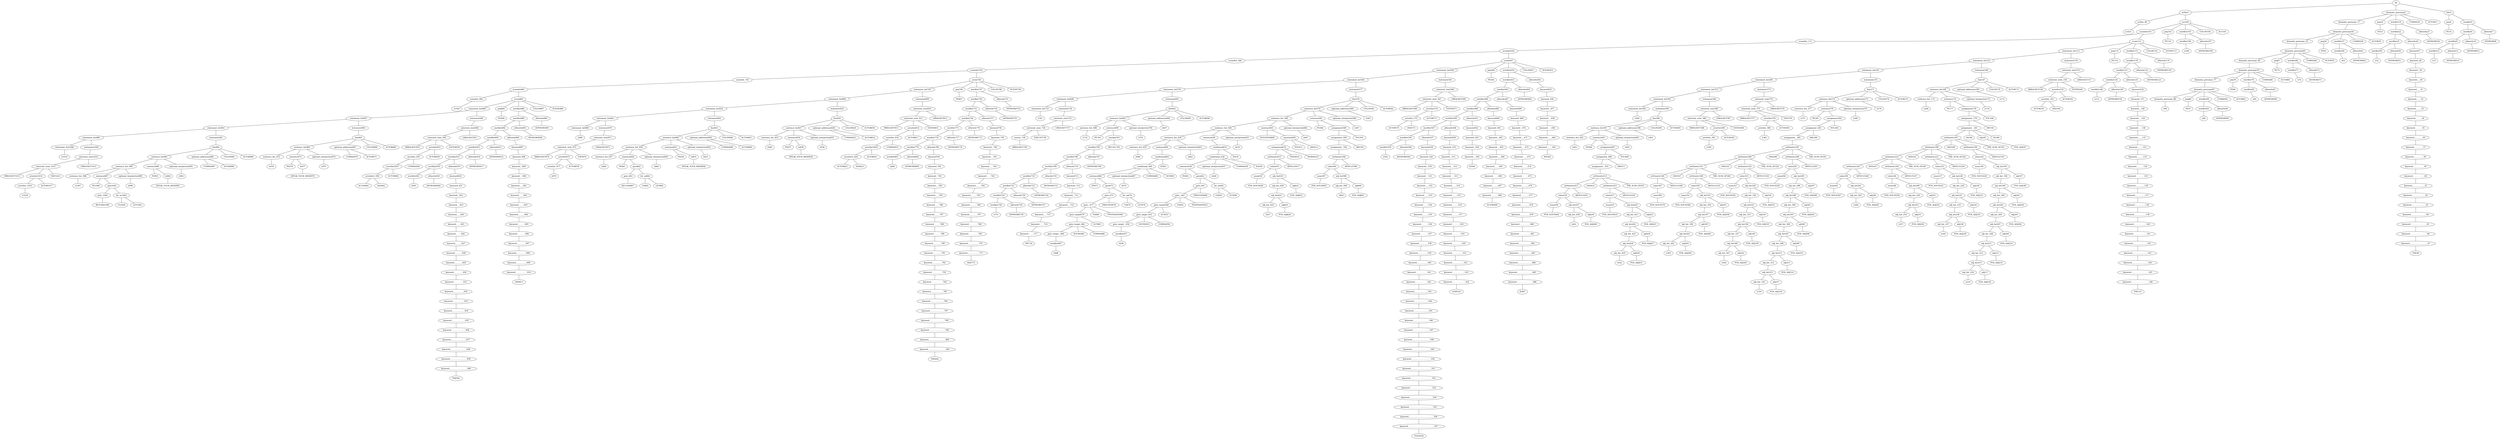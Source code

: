 strict graph {
	S0 -- actlist1
	S0 -- dramatis_personae2
	S0 -- title3

	title3 -- peq4
	title3 -- wordlist5

	wordlist5 -- wordlist6
	wordlist5 -- allwords7

	allwords7 -- ANYWORD8


	wordlist6 -- wordlist9
	wordlist6 -- allwords10

	allwords10 -- ANYWORD11


	wordlist9 -- wordlist12
	wordlist9 -- allwords13

	allwords13 -- ANYWORD14


	wordlist12 -- λ15

	peq4 -- PE16


	dramatis_personae2 -- dramatis_personae_17
	dramatis_personae2 -- peq18
	dramatis_personae2 -- wordlist19
	dramatis_personae2 -- COMMA20
	dramatis_personae2 -- ACTOR21



	wordlist19 -- wordlist22
	wordlist19 -- allwords23

	allwords23 -- ANYWORD24


	wordlist22 -- wordlist25
	wordlist22 -- allwords26

	allwords26 -- keyword27

	keyword27 -- keyword_28

	keyword_28 -- keyword__29

	keyword__29 -- keyword___30

	keyword___30 -- keyword____31

	keyword____31 -- keyword_____32

	keyword_____32 -- keyword______33

	keyword______33 -- keyword_______34

	keyword_______34 -- keyword________35

	keyword________35 -- keyword_________36

	keyword_________36 -- keyword__________37

	keyword__________37 -- keyword___________38

	keyword___________38 -- keyword____________39

	keyword____________39 -- keyword_____________40

	keyword_____________40 -- keyword______________41

	keyword______________41 -- keyword_______________42

	keyword_______________42 -- keyword________________43

	keyword________________43 -- keyword_________________44

	keyword_________________44 -- keyword__________________45

	keyword__________________45 -- keyword___________________46

	keyword___________________46 -- keyword____________________47

	keyword____________________47 -- THE48


	wordlist25 -- wordlist49
	wordlist25 -- allwords50

	allwords50 -- ANYWORD51


	wordlist49 -- λ52

	peq18 -- PE53


	dramatis_personae_17 -- dramatis_personae54

	dramatis_personae54 -- dramatis_personae_55
	dramatis_personae54 -- peq56
	dramatis_personae54 -- wordlist57
	dramatis_personae54 -- COMMA58
	dramatis_personae54 -- ACTOR59



	wordlist57 -- wordlist60
	wordlist57 -- allwords61

	allwords61 -- ANYWORD62


	wordlist60 -- λ63

	peq56 -- PE64


	dramatis_personae_55 -- dramatis_personae65

	dramatis_personae65 -- dramatis_personae_66
	dramatis_personae65 -- peq67
	dramatis_personae65 -- wordlist68
	dramatis_personae65 -- COMMA69
	dramatis_personae65 -- ACTOR70



	wordlist68 -- wordlist71
	wordlist68 -- allwords72

	allwords72 -- ANYWORD73


	wordlist71 -- λ74

	peq67 -- PE75


	dramatis_personae_66 -- dramatis_personae76

	dramatis_personae76 -- dramatis_personae_77
	dramatis_personae76 -- peq78
	dramatis_personae76 -- wordlist79
	dramatis_personae76 -- COMMA80
	dramatis_personae76 -- ACTOR81



	wordlist79 -- wordlist82
	wordlist79 -- allwords83

	allwords83 -- ANYWORD84


	wordlist82 -- λ85

	peq78 -- PE86


	dramatis_personae_77 -- dramatis_personae87

	dramatis_personae87 -- dramatis_personae_88
	dramatis_personae87 -- peq89
	dramatis_personae87 -- wordlist90
	dramatis_personae87 -- COMMA91
	dramatis_personae87 -- ACTOR92



	wordlist90 -- wordlist93
	wordlist90 -- allwords94

	allwords94 -- ANYWORD95


	wordlist93 -- λ96

	peq89 -- PE97


	dramatis_personae_88 -- λ98

	actlist1 -- actlist_99
	actlist1 -- act100

	act100 -- scenelist101
	act100 -- peq102
	act100 -- wordlist103
	act100 -- COLON104
	act100 -- ACT105



	wordlist103 -- wordlist106
	wordlist103 -- allwords107

	allwords107 -- ANYWORD108


	wordlist106 -- λ109

	peq102 -- PE110


	scenelist101 -- scenelist_111
	scenelist101 -- scene112

	scene112 -- statement_list113
	scene112 -- peq114
	scene112 -- wordlist115
	scene112 -- COLON116
	scene112 -- SCENE117



	wordlist115 -- wordlist118
	wordlist115 -- allwords119

	allwords119 -- ANYWORD120


	wordlist118 -- wordlist121
	wordlist118 -- allwords122

	allwords122 -- ANYWORD123


	wordlist121 -- wordlist124
	wordlist121 -- allwords125

	allwords125 -- keyword126

	keyword126 -- keyword_127

	keyword_127 -- keyword__128

	keyword__128 -- keyword___129

	keyword___129 -- keyword____130

	keyword____130 -- keyword_____131

	keyword_____131 -- keyword______132

	keyword______132 -- keyword_______133

	keyword_______133 -- keyword________134

	keyword________134 -- keyword_________135

	keyword_________135 -- keyword__________136

	keyword__________136 -- keyword___________137

	keyword___________137 -- keyword____________138

	keyword____________138 -- keyword_____________139

	keyword_____________139 -- keyword______________140

	keyword______________140 -- keyword_______________141

	keyword_______________141 -- keyword________________142

	keyword________________142 -- keyword_________________143

	keyword_________________143 -- keyword__________________144

	keyword__________________144 -- keyword___________________145

	keyword___________________145 -- keyword____________________146

	keyword____________________146 -- THE147


	wordlist124 -- wordlist148
	wordlist124 -- allwords149

	allwords149 -- ANYWORD150


	wordlist148 -- λ151

	peq114 -- PE152


	statement_list113 -- statement_list153
	statement_list113 -- statement154

	statement154 -- enterexit_stmt155

	enterexit_stmt155 -- enterexit_stmt_156
	enterexit_stmt155 -- LBRACKET157


	enterexit_stmt_156 -- RBRACKET158
	enterexit_stmt_156 -- actorlist159
	enterexit_stmt_156 -- ENTER160


	actorlist159 -- actorlist_161
	actorlist159 -- ACTOR162


	actorlist_161 -- ACTOR163
	actorlist_161 -- AND164




	statement_list153 -- statement_list165
	statement_list153 -- statement166

	statement166 -- line167

	line167 -- sentence_list168
	line167 -- optional_addressee169
	line167 -- COLON170
	line167 -- ACTOR171



	optional_addressee169 -- λ172

	sentence_list168 -- sentence_list_173
	sentence_list168 -- sentence174
	sentence_list168 -- optional_interjection175

	optional_interjection175 -- λ176

	sentence174 -- PE177
	sentence174 -- assignment178

	assignment178 -- assignment_179
	assignment178 -- YOU180


	assignment_179 -- assignment__181
	assignment_179 -- ARE182


	assignment__181 -- arithmetic183
	assignment__181 -- AS184
	assignment__181 -- adj185
	assignment__181 -- AS186


	adj185 -- POS_ADJ187



	arithmetic183 -- arithmetic188
	arithmetic183 -- AND189
	arithmetic183 -- arithmetic190
	arithmetic183 -- THE_SUM_OF191


	arithmetic190 -- value192
	arithmetic190 -- ARTICLE193


	value192 -- noun194
	value192 -- adj_list195

	adj_list195 -- adj_list_196
	adj_list195 -- adj197

	adj197 -- POS_ADJ198


	adj_list_196 -- adj_list199

	adj_list199 -- adj_list_200
	adj_list199 -- adj201

	adj201 -- POS_ADJ202


	adj_list_200 -- adj_list203

	adj_list203 -- adj_list_204
	adj_list203 -- adj205

	adj205 -- POS_ADJ206


	adj_list_204 -- adj_list207

	adj_list207 -- adj_list_208
	adj_list207 -- adj209

	adj209 -- POS_ADJ210


	adj_list_208 -- adj_list211

	adj_list211 -- adj_list_212
	adj_list211 -- adj213

	adj213 -- POS_ADJ214


	adj_list_212 -- adj_list215

	adj_list215 -- adj_list_216
	adj_list215 -- adj217

	adj217 -- POS_ADJ218


	adj_list_216 -- λ219

	noun194 -- POS_NOUN220



	arithmetic188 -- arithmetic221
	arithmetic188 -- AND222
	arithmetic188 -- arithmetic223
	arithmetic188 -- THE_SUM_OF224


	arithmetic223 -- value225
	arithmetic223 -- ARTICLE226


	value225 -- noun227
	value225 -- adj_list228

	adj_list228 -- adj_list_229
	adj_list228 -- adj230

	adj230 -- POS_ADJ231


	adj_list_229 -- adj_list232

	adj_list232 -- adj_list_233
	adj_list232 -- adj234

	adj234 -- POS_ADJ235


	adj_list_233 -- adj_list236

	adj_list236 -- adj_list_237
	adj_list236 -- adj238

	adj238 -- POS_ADJ239


	adj_list_237 -- λ240

	noun227 -- POS_NOUN241



	arithmetic221 -- arithmetic242
	arithmetic221 -- AND243
	arithmetic221 -- arithmetic244
	arithmetic221 -- THE_SUM_OF245


	arithmetic244 -- value246
	arithmetic244 -- ARTICLE247


	value246 -- noun248
	value246 -- adj_list249

	adj_list249 -- adj_list_250
	adj_list249 -- adj251

	adj251 -- POS_ADJ252


	adj_list_250 -- adj_list253

	adj_list253 -- adj_list_254
	adj_list253 -- adj255

	adj255 -- POS_ADJ256


	adj_list_254 -- λ257

	noun248 -- POS_NOUN258



	arithmetic242 -- value259
	arithmetic242 -- ARTICLE260


	value259 -- noun261
	value259 -- adj_list262

	adj_list262 -- adj_list_263
	adj_list262 -- adj264

	adj264 -- POS_ADJ265


	adj_list_263 -- λ266

	noun261 -- POS_NOUN267



	sentence_list_173 -- λ268

	statement_list165 -- statement_list269
	statement_list165 -- statement270

	statement270 -- line271

	line271 -- sentence_list272
	line271 -- optional_addressee273
	line271 -- COLON274
	line271 -- ACTOR275



	optional_addressee273 -- λ276

	sentence_list272 -- sentence_list_277
	sentence_list272 -- sentence278
	sentence_list272 -- optional_interjection279

	optional_interjection279 -- λ280

	sentence278 -- PE281
	sentence278 -- assignment282

	assignment282 -- assignment_283
	assignment282 -- YOU284


	assignment_283 -- assignment__285
	assignment_283 -- ARE286


	assignment__285 -- arithmetic287

	arithmetic287 -- arithmetic288
	arithmetic287 -- AND289
	arithmetic287 -- arithmetic290
	arithmetic287 -- THE_SUM_OF291


	arithmetic290 -- value292
	arithmetic290 -- ARTICLE293


	value292 -- noun294
	value292 -- adj_list295

	adj_list295 -- adj_list_296
	adj_list295 -- adj297

	adj297 -- POS_ADJ298


	adj_list_296 -- adj_list299

	adj_list299 -- adj_list_300
	adj_list299 -- adj301

	adj301 -- POS_ADJ302


	adj_list_300 -- adj_list303

	adj_list303 -- adj_list_304
	adj_list303 -- adj305

	adj305 -- POS_ADJ306


	adj_list_304 -- adj_list307

	adj_list307 -- adj_list_308
	adj_list307 -- adj309

	adj309 -- POS_ADJ310


	adj_list_308 -- adj_list311

	adj_list311 -- adj_list_312
	adj_list311 -- adj313

	adj313 -- POS_ADJ314


	adj_list_312 -- adj_list315

	adj_list315 -- adj_list_316
	adj_list315 -- adj317

	adj317 -- POS_ADJ318


	adj_list_316 -- λ319

	noun294 -- POS_NOUN320



	arithmetic288 -- arithmetic321
	arithmetic288 -- AND322
	arithmetic288 -- arithmetic323
	arithmetic288 -- THE_SUM_OF324


	arithmetic323 -- value325
	arithmetic323 -- ARTICLE326


	value325 -- noun327
	value325 -- adj_list328

	adj_list328 -- adj_list_329
	adj_list328 -- adj330

	adj330 -- POS_ADJ331


	adj_list_329 -- adj_list332

	adj_list332 -- adj_list_333
	adj_list332 -- adj334

	adj334 -- POS_ADJ335


	adj_list_333 -- adj_list336

	adj_list336 -- adj_list_337
	adj_list336 -- adj338

	adj338 -- POS_ADJ339


	adj_list_337 -- adj_list340

	adj_list340 -- adj_list_341
	adj_list340 -- adj342

	adj342 -- POS_ADJ343


	adj_list_341 -- λ344

	noun327 -- POS_NOUN345



	arithmetic321 -- arithmetic346
	arithmetic321 -- AND347
	arithmetic321 -- arithmetic348
	arithmetic321 -- THE_SUM_OF349


	arithmetic348 -- value350
	arithmetic348 -- ARTICLE351


	value350 -- noun352
	value350 -- adj_list353

	adj_list353 -- adj_list_354
	adj_list353 -- adj355

	adj355 -- POS_ADJ356


	adj_list_354 -- adj_list357

	adj_list357 -- adj_list_358
	adj_list357 -- adj359

	adj359 -- POS_ADJ360


	adj_list_358 -- adj_list361

	adj_list361 -- adj_list_362
	adj_list361 -- adj363

	adj363 -- POS_ADJ364


	adj_list_362 -- λ365

	noun352 -- POS_NOUN366



	arithmetic346 -- value367
	arithmetic346 -- ARTICLE368


	value367 -- noun369

	noun369 -- POS_NOUN370



	sentence_list_277 -- λ371

	statement_list269 -- statement_list372
	statement_list269 -- statement373

	statement373 -- enterexit_stmt374

	enterexit_stmt374 -- enterexit_stmt_375
	enterexit_stmt374 -- LBRACKET376


	enterexit_stmt_375 -- RBRACKET377
	enterexit_stmt_375 -- actorlist378
	enterexit_stmt_375 -- EXIT379


	actorlist378 -- actorlist_380
	actorlist378 -- ACTOR381


	actorlist_380 -- λ382


	statement_list372 -- statement_list383
	statement_list372 -- statement384

	statement384 -- enterexit_stmt385

	enterexit_stmt385 -- enterexit_stmt_386
	enterexit_stmt385 -- LBRACKET387


	enterexit_stmt_386 -- RBRACKET388
	enterexit_stmt_386 -- actorlist389
	enterexit_stmt_386 -- ENTER390


	actorlist389 -- actorlist_391
	actorlist389 -- ACTOR392


	actorlist_391 -- λ393


	statement_list383 -- statement_list394
	statement_list383 -- statement395

	statement395 -- line396

	line396 -- sentence_list397
	line396 -- optional_addressee398
	line396 -- COLON399
	line396 -- ACTOR400



	optional_addressee398 -- λ401

	sentence_list397 -- sentence_list_402
	sentence_list397 -- sentence403
	sentence_list397 -- optional_interjection404

	optional_interjection404 -- λ405

	sentence403 -- PE406
	sentence403 -- assignment407

	assignment407 -- assignment_408
	assignment407 -- YOU409


	assignment_408 -- assignment__410
	assignment_408 -- ARE411


	assignment__410 -- arithmetic412

	arithmetic412 -- arithmetic413
	arithmetic412 -- AND414
	arithmetic412 -- arithmetic415
	arithmetic412 -- THE_SUM_OF416


	arithmetic415 -- value417
	arithmetic415 -- ARTICLE418


	value417 -- noun419
	value417 -- adj_list420

	adj_list420 -- adj_list_421
	adj_list420 -- adj422

	adj422 -- POS_ADJ423


	adj_list_421 -- adj_list424

	adj_list424 -- adj_list_425
	adj_list424 -- adj426

	adj426 -- POS_ADJ427


	adj_list_425 -- adj_list428

	adj_list428 -- adj_list_429
	adj_list428 -- adj430

	adj430 -- POS_ADJ431


	adj_list_429 -- λ432

	noun419 -- POS_NOUN433



	arithmetic413 -- value434
	arithmetic413 -- ARTICLE435


	value434 -- noun436
	value434 -- adj_list437

	adj_list437 -- adj_list_438
	adj_list437 -- adj439

	adj439 -- POS_ADJ440


	adj_list_438 -- λ441

	noun436 -- POS_NOUN442



	sentence_list_402 -- λ443

	statement_list394 -- λ444

	scenelist_111 -- scenelist445

	scenelist445 -- scenelist_446
	scenelist445 -- scene447

	scene447 -- statement_list448
	scene447 -- peq449
	scene447 -- wordlist450
	scene447 -- COLON451
	scene447 -- SCENE452



	wordlist450 -- wordlist453
	wordlist450 -- allwords454

	allwords454 -- keyword455

	keyword455 -- keyword_456

	keyword_456 -- keyword__457

	keyword__457 -- keyword___458

	keyword___458 -- keyword____459

	keyword____459 -- keyword_____460

	keyword_____460 -- keyword______461

	keyword______461 -- WE462


	wordlist453 -- wordlist463
	wordlist453 -- allwords464

	allwords464 -- ANYWORD465


	wordlist463 -- wordlist466
	wordlist463 -- allwords467

	allwords467 -- keyword468

	keyword468 -- keyword_469

	keyword_469 -- keyword__470

	keyword__470 -- keyword___471

	keyword___471 -- keyword____472

	keyword____472 -- keyword_____473

	keyword_____473 -- keyword______474

	keyword______474 -- keyword_______475

	keyword_______475 -- keyword________476

	keyword________476 -- keyword_________477

	keyword_________477 -- keyword__________478

	keyword__________478 -- keyword___________479

	keyword___________479 -- keyword____________480

	keyword____________480 -- keyword_____________481

	keyword_____________481 -- keyword______________482

	keyword______________482 -- keyword_______________483

	keyword_______________483 -- keyword________________484

	keyword________________484 -- keyword_________________485

	keyword_________________485 -- keyword__________________486

	keyword__________________486 -- IF487


	wordlist466 -- wordlist488
	wordlist466 -- allwords489

	allwords489 -- keyword490

	keyword490 -- keyword_491

	keyword_491 -- keyword__492

	keyword__492 -- keyword___493

	keyword___493 -- keyword____494

	keyword____494 -- keyword_____495

	keyword_____495 -- keyword______496

	keyword______496 -- keyword_______497

	keyword_______497 -- keyword________498

	keyword________498 -- ACTOR499


	wordlist488 -- wordlist500
	wordlist488 -- allwords501

	allwords501 -- keyword502

	keyword502 -- keyword_503

	keyword_503 -- keyword__504

	keyword__504 -- keyword___505

	keyword___505 -- IS506


	wordlist500 -- wordlist507
	wordlist500 -- allwords508

	allwords508 -- keyword509

	keyword509 -- keyword_510

	keyword_510 -- keyword__511

	keyword__511 -- keyword___512

	keyword___512 -- keyword____513

	keyword____513 -- keyword_____514

	keyword_____514 -- keyword______515

	keyword______515 -- keyword_______516

	keyword_______516 -- keyword________517

	keyword________517 -- keyword_________518

	keyword_________518 -- keyword__________519

	keyword__________519 -- keyword___________520

	keyword___________520 -- keyword____________521

	keyword____________521 -- keyword_____________522

	keyword_____________522 -- keyword______________523

	keyword______________523 -- keyword_______________524

	keyword_______________524 -- LESS525


	wordlist507 -- wordlist526
	wordlist507 -- allwords527

	allwords527 -- keyword528

	keyword528 -- keyword_529

	keyword_529 -- keyword__530

	keyword__530 -- keyword___531

	keyword___531 -- keyword____532

	keyword____532 -- keyword_____533

	keyword_____533 -- keyword______534

	keyword______534 -- keyword_______535

	keyword_______535 -- keyword________536

	keyword________536 -- keyword_________537

	keyword_________537 -- keyword__________538

	keyword__________538 -- keyword___________539

	keyword___________539 -- keyword____________540

	keyword____________540 -- keyword_____________541

	keyword_____________541 -- keyword______________542

	keyword______________542 -- keyword_______________543

	keyword_______________543 -- keyword________________544

	keyword________________544 -- keyword_________________545

	keyword_________________545 -- keyword__________________546

	keyword__________________546 -- keyword___________________547

	keyword___________________547 -- keyword____________________548

	keyword____________________548 -- keyword_____________________549

	keyword_____________________549 -- keyword______________________550

	keyword______________________550 -- keyword_______________________551

	keyword_______________________551 -- keyword________________________552

	keyword________________________552 -- keyword_________________________553

	keyword_________________________553 -- keyword__________________________554

	keyword__________________________554 -- keyword___________________________555

	keyword___________________________555 -- keyword____________________________556

	keyword____________________________556 -- keyword_____________________________557

	keyword_____________________________557 -- THAN558


	wordlist526 -- wordlist559
	wordlist526 -- allwords560

	allwords560 -- ANYWORD561


	wordlist559 -- λ562

	peq449 -- PE563


	statement_list448 -- statement_list564
	statement_list448 -- statement565

	statement565 -- enterexit_stmt566

	enterexit_stmt566 -- enterexit_stmt_567
	enterexit_stmt566 -- LBRACKET568


	enterexit_stmt_567 -- RBRACKET569
	enterexit_stmt_567 -- actorlist570
	enterexit_stmt_567 -- ENTER571


	actorlist570 -- actorlist_572
	actorlist570 -- ACTOR573


	actorlist_572 -- ACTOR574
	actorlist_572 -- AND575




	statement_list564 -- statement_list576
	statement_list564 -- statement577

	statement577 -- line578

	line578 -- sentence_list579
	line578 -- optional_addressee580
	line578 -- COLON581
	line578 -- ACTOR582



	optional_addressee580 -- λ583

	sentence_list579 -- sentence_list_584
	sentence_list579 -- sentence585
	sentence_list579 -- optional_interjection586

	optional_interjection586 -- λ587

	sentence585 -- PE588
	sentence585 -- assignment589

	assignment589 -- assignment_590
	assignment589 -- YOU591


	assignment_590 -- assignment__592
	assignment_590 -- ARE593


	assignment__592 -- arithmetic594

	arithmetic594 -- value595
	arithmetic594 -- ARTICLE596


	value595 -- noun597
	value595 -- adj_list598

	adj_list598 -- adj_list_599
	adj_list598 -- adj600

	adj600 -- POS_ADJ601


	adj_list_599 -- λ602

	noun597 -- POS_NOUN603



	sentence_list_584 -- sentence_list_604
	sentence_list_584 -- sentence605
	sentence_list_584 -- optional_interjection606

	optional_interjection606 -- λ607

	sentence605 -- QUESTION608
	sentence605 -- question609

	question609 -- comparison610
	question609 -- YOU611
	question609 -- ARE612



	comparison610 -- arithmetic613
	comparison610 -- THAN614
	comparison610 -- WORSE615



	arithmetic613 -- value616
	arithmetic613 -- ARTICLE617


	value616 -- noun618
	value616 -- adj_list619

	adj_list619 -- adj_list_620
	adj_list619 -- adj621

	adj621 -- POS_ADJ622


	adj_list_620 -- adj_list623

	adj_list623 -- adj_list_624
	adj_list623 -- adj625

	adj625 -- POS_ADJ626


	adj_list_624 -- λ627

	noun618 -- POS_NOUN628



	sentence_list_604 -- sentence_list_629
	sentence_list_604 -- sentence630
	sentence_list_604 -- optional_interjection631

	optional_interjection631 -- λ632

	sentence630 -- conditional633

	conditional633 -- conditional_634
	conditional633 -- IF635


	conditional_634 -- sentence636
	conditional_634 -- optional_interjection637
	conditional_634 -- COMMA638
	conditional_634 -- SO639



	optional_interjection637 -- λ640

	sentence636 -- PE641
	sentence636 -- goto642

	goto642 -- goto_643
	goto642 -- let_us644

	let_us644 -- US645
	let_us644 -- LET646



	goto_643 -- goto__647
	goto_643 -- PROCEED648


	goto__647 -- goto_target649
	goto__647 -- TO650
	goto__647 -- POSTHASTE651



	goto_target649 -- goto_target_652
	goto_target649 -- ACT653


	goto_target_652 -- goto_target__654
	goto_target_652 -- SCENE655
	goto_target_652 -- COMMA656



	goto_target__654 -- wordlist657

	wordlist657 -- λ658


	sentence_list_629 -- sentence_list_659
	sentence_list_629 -- sentence660
	sentence_list_629 -- optional_interjection661

	optional_interjection661 -- λ662

	sentence660 -- conditional663

	conditional663 -- conditional_664
	conditional663 -- IF665


	conditional_664 -- sentence666
	conditional_664 -- optional_interjection667
	conditional_664 -- COMMA668
	conditional_664 -- NOT669



	optional_interjection667 -- λ670

	sentence666 -- PE671
	sentence666 -- goto672

	goto672 -- goto_673
	goto672 -- let_us674

	let_us674 -- US675
	let_us674 -- LET676



	goto_673 -- goto__677
	goto_673 -- PROCEED678


	goto__677 -- goto_target679
	goto__677 -- TO680
	goto__677 -- POSTHASTE681



	goto_target679 -- goto_target_682
	goto_target679 -- ACT683


	goto_target_682 -- goto_target__684
	goto_target_682 -- SCENE685
	goto_target_682 -- COMMA686



	goto_target__684 -- wordlist687

	wordlist687 -- λ688


	sentence_list_659 -- λ689

	statement_list576 -- statement_list690
	statement_list576 -- statement691

	statement691 -- line692

	line692 -- sentence_list693
	line692 -- optional_addressee694
	line692 -- COLON695
	line692 -- ACTOR696



	optional_addressee694 -- λ697

	sentence_list693 -- sentence_list_698
	sentence_list693 -- sentence699
	sentence_list693 -- optional_interjection700

	optional_interjection700 -- λ701

	sentence699 -- PE702
	sentence699 -- stackop703

	stackop703 -- wordlist704
	stackop703 -- RECALL705


	wordlist704 -- wordlist706
	wordlist704 -- allwords707

	allwords707 -- ANYWORD708


	wordlist706 -- wordlist709
	wordlist706 -- allwords710

	allwords710 -- keyword711

	keyword711 -- keyword_712

	keyword_712 -- keyword__713

	keyword__713 -- keyword___714

	keyword___714 -- keyword____715

	keyword____715 -- keyword_____716

	keyword_____716 -- keyword______717

	keyword______717 -- WE718


	wordlist709 -- wordlist719
	wordlist709 -- allwords720

	allwords720 -- ANYWORD721


	wordlist719 -- wordlist722
	wordlist719 -- allwords723

	allwords723 -- ANYWORD724


	wordlist722 -- wordlist725
	wordlist722 -- allwords726

	allwords726 -- ANYWORD727


	wordlist725 -- wordlist728
	wordlist725 -- allwords729

	allwords729 -- ANYWORD730


	wordlist728 -- λ731


	sentence_list_698 -- λ732

	statement_list690 -- statement_list733
	statement_list690 -- statement734

	statement734 -- enterexit_stmt735

	enterexit_stmt735 -- enterexit_stmt_736
	enterexit_stmt735 -- LBRACKET737


	enterexit_stmt_736 -- exeunt_738
	enterexit_stmt_736 -- EXEUNT739


	exeunt_738 -- RBRACKET740


	statement_list733 -- λ741

	scenelist_446 -- scenelist742

	scenelist742 -- scenelist_743
	scenelist742 -- scene744

	scene744 -- statement_list745
	scene744 -- peq746
	scene744 -- wordlist747
	scene744 -- COLON748
	scene744 -- SCENE749



	wordlist747 -- wordlist750
	wordlist747 -- allwords751

	allwords751 -- ANYWORD752


	wordlist750 -- wordlist753
	wordlist750 -- allwords754

	allwords754 -- ANYWORD755


	wordlist753 -- wordlist756
	wordlist753 -- allwords757

	allwords757 -- keyword758

	keyword758 -- keyword_759

	keyword_759 -- keyword__760

	keyword__760 -- keyword___761

	keyword___761 -- keyword____762

	keyword____762 -- keyword_____763

	keyword_____763 -- keyword______764

	keyword______764 -- keyword_______765

	keyword_______765 -- keyword________766

	keyword________766 -- keyword_________767

	keyword_________767 -- keyword__________768

	keyword__________768 -- keyword___________769

	keyword___________769 -- keyword____________770

	keyword____________770 -- keyword_____________771

	keyword_____________771 -- AND772


	wordlist756 -- wordlist773
	wordlist756 -- allwords774

	allwords774 -- ANYWORD775


	wordlist773 -- wordlist776
	wordlist773 -- allwords777

	allwords777 -- ANYWORD778


	wordlist776 -- wordlist779
	wordlist776 -- allwords780

	allwords780 -- keyword781

	keyword781 -- keyword_782

	keyword_782 -- keyword__783

	keyword__783 -- keyword___784

	keyword___784 -- keyword____785

	keyword____785 -- keyword_____786

	keyword_____786 -- keyword______787

	keyword______787 -- keyword_______788

	keyword_______788 -- keyword________789

	keyword________789 -- keyword_________790

	keyword_________790 -- keyword__________791

	keyword__________791 -- keyword___________792

	keyword___________792 -- keyword____________793

	keyword____________793 -- keyword_____________794

	keyword_____________794 -- keyword______________795

	keyword______________795 -- keyword_______________796

	keyword_______________796 -- keyword________________797

	keyword________________797 -- keyword_________________798

	keyword_________________798 -- keyword__________________799

	keyword__________________799 -- keyword___________________800

	keyword___________________800 -- keyword____________________801

	keyword____________________801 -- THE802


	wordlist779 -- wordlist803
	wordlist779 -- allwords804

	allwords804 -- ANYWORD805


	wordlist803 -- λ806

	peq746 -- PE807


	statement_list745 -- statement_list808
	statement_list745 -- statement809

	statement809 -- enterexit_stmt810

	enterexit_stmt810 -- enterexit_stmt_811
	enterexit_stmt810 -- LBRACKET812


	enterexit_stmt_811 -- RBRACKET813
	enterexit_stmt_811 -- actorlist814
	enterexit_stmt_811 -- ENTER815


	actorlist814 -- actorlist_816
	actorlist814 -- ACTOR817


	actorlist_816 -- actorlist2818
	actorlist_816 -- COMMA819


	actorlist2818 -- actorlist2_820
	actorlist2818 -- ACTOR821


	actorlist2_820 -- ACTOR822
	actorlist2_820 -- AND823




	statement_list808 -- statement_list824
	statement_list808 -- statement825

	statement825 -- line826

	line826 -- sentence_list827
	line826 -- optional_addressee828
	line826 -- COLON829
	line826 -- ACTOR830



	optional_addressee828 -- COMMA831
	optional_addressee828 -- ACTOR832



	sentence_list827 -- sentence_list_833
	sentence_list827 -- sentence834
	sentence_list827 -- optional_interjection835

	optional_interjection835 -- λ836

	sentence834 -- PE837
	sentence834 -- io838

	io838 -- SPEAK_YOUR_MIND839



	sentence_list_833 -- λ840

	statement_list824 -- statement_list841
	statement_list824 -- statement842

	statement842 -- line843

	line843 -- sentence_list844
	line843 -- optional_addressee845
	line843 -- COLON846
	line843 -- ACTOR847



	optional_addressee845 -- COMMA848
	optional_addressee845 -- ACTOR849



	sentence_list844 -- sentence_list_850
	sentence_list844 -- sentence851
	sentence_list844 -- optional_interjection852

	optional_interjection852 -- λ853

	sentence851 -- PE854
	sentence851 -- io855

	io855 -- SPEAK_YOUR_MIND856



	sentence_list_850 -- sentence_list_857
	sentence_list_850 -- sentence858
	sentence_list_850 -- optional_interjection859

	optional_interjection859 -- λ860

	sentence858 -- PE861
	sentence858 -- goto862

	goto862 -- goto_863
	goto862 -- let_us864

	let_us864 -- US865
	let_us864 -- LET866



	goto_863 -- RETURN867



	sentence_list_857 -- λ868

	statement_list841 -- statement_list869
	statement_list841 -- statement870

	statement870 -- enterexit_stmt871

	enterexit_stmt871 -- enterexit_stmt_872
	enterexit_stmt871 -- LBRACKET873


	enterexit_stmt_872 -- RBRACKET874
	enterexit_stmt_872 -- actorlist875
	enterexit_stmt_872 -- EXIT876


	actorlist875 -- actorlist_877
	actorlist875 -- ACTOR878


	actorlist_877 -- λ879


	statement_list869 -- λ880

	scenelist_743 -- scenelist881

	scenelist881 -- scenelist_882
	scenelist881 -- scene883

	scene883 -- statement_list884
	scene883 -- peq885
	scene883 -- wordlist886
	scene883 -- COLON887
	scene883 -- SCENE888



	wordlist886 -- wordlist889
	wordlist886 -- allwords890

	allwords890 -- ANYWORD891


	wordlist889 -- wordlist892
	wordlist889 -- allwords893

	allwords893 -- ANYWORD894


	wordlist892 -- wordlist895
	wordlist892 -- allwords896

	allwords896 -- keyword897

	keyword897 -- keyword_898

	keyword_898 -- keyword__899

	keyword__899 -- keyword___900

	keyword___900 -- keyword____901

	keyword____901 -- keyword_____902

	keyword_____902 -- keyword______903

	keyword______903 -- keyword_______904

	keyword_______904 -- keyword________905

	keyword________905 -- keyword_________906

	keyword_________906 -- keyword__________907

	keyword__________907 -- keyword___________908

	keyword___________908 -- keyword____________909

	keyword____________909 -- keyword_____________910

	keyword_____________910 -- AND911


	wordlist895 -- wordlist912
	wordlist895 -- allwords913

	allwords913 -- ANYWORD914


	wordlist912 -- wordlist915
	wordlist912 -- allwords916

	allwords916 -- ANYWORD917


	wordlist915 -- wordlist918
	wordlist915 -- allwords919

	allwords919 -- keyword920

	keyword920 -- keyword_921

	keyword_921 -- keyword__922

	keyword__922 -- keyword___923

	keyword___923 -- keyword____924

	keyword____924 -- keyword_____925

	keyword_____925 -- keyword______926

	keyword______926 -- keyword_______927

	keyword_______927 -- keyword________928

	keyword________928 -- keyword_________929

	keyword_________929 -- keyword__________930

	keyword__________930 -- keyword___________931

	keyword___________931 -- keyword____________932

	keyword____________932 -- keyword_____________933

	keyword_____________933 -- keyword______________934

	keyword______________934 -- keyword_______________935

	keyword_______________935 -- keyword________________936

	keyword________________936 -- keyword_________________937

	keyword_________________937 -- keyword__________________938

	keyword__________________938 -- keyword___________________939

	keyword___________________939 -- keyword____________________940

	keyword____________________940 -- THE941


	wordlist918 -- wordlist942
	wordlist918 -- allwords943

	allwords943 -- ANYWORD944


	wordlist942 -- λ945

	peq885 -- PE946


	statement_list884 -- statement_list947
	statement_list884 -- statement948

	statement948 -- enterexit_stmt949

	enterexit_stmt949 -- enterexit_stmt_950
	enterexit_stmt949 -- LBRACKET951


	enterexit_stmt_950 -- RBRACKET952
	enterexit_stmt_950 -- actorlist953
	enterexit_stmt_950 -- ENTER954


	actorlist953 -- actorlist_955
	actorlist953 -- ACTOR956


	actorlist_955 -- actorlist2957
	actorlist_955 -- COMMA958


	actorlist2957 -- actorlist2_959
	actorlist2957 -- ACTOR960


	actorlist2_959 -- ACTOR961
	actorlist2_959 -- AND962




	statement_list947 -- statement_list963
	statement_list947 -- statement964

	statement964 -- line965

	line965 -- sentence_list966
	line965 -- optional_addressee967
	line965 -- COLON968
	line965 -- ACTOR969



	optional_addressee967 -- COMMA970
	optional_addressee967 -- ACTOR971



	sentence_list966 -- sentence_list_972
	sentence_list966 -- sentence973
	sentence_list966 -- optional_interjection974

	optional_interjection974 -- λ975

	sentence973 -- PE976
	sentence973 -- io977

	io977 -- SPEAK_YOUR_MIND978



	sentence_list_972 -- λ979

	statement_list963 -- statement_list980
	statement_list963 -- statement981

	statement981 -- line982

	line982 -- sentence_list983
	line982 -- optional_addressee984
	line982 -- COLON985
	line982 -- ACTOR986



	optional_addressee984 -- COMMA987
	optional_addressee984 -- ACTOR988



	sentence_list983 -- sentence_list_989
	sentence_list983 -- sentence990
	sentence_list983 -- optional_interjection991

	optional_interjection991 -- λ992

	sentence990 -- PE993
	sentence990 -- io994

	io994 -- SPEAK_YOUR_MIND995



	sentence_list_989 -- sentence_list_996
	sentence_list_989 -- sentence997
	sentence_list_989 -- optional_interjection998

	optional_interjection998 -- λ999

	sentence997 -- PE1000
	sentence997 -- goto1001

	goto1001 -- goto_1002
	goto1001 -- let_us1003

	let_us1003 -- US1004
	let_us1003 -- LET1005



	goto_1002 -- RETURN1006



	sentence_list_996 -- λ1007

	statement_list980 -- statement_list1008
	statement_list980 -- statement1009

	statement1009 -- enterexit_stmt1010

	enterexit_stmt1010 -- enterexit_stmt_1011
	enterexit_stmt1010 -- LBRACKET1012


	enterexit_stmt_1011 -- RBRACKET1013
	enterexit_stmt_1011 -- actorlist1014
	enterexit_stmt_1011 -- EXIT1015


	actorlist1014 -- actorlist_1016
	actorlist1014 -- ACTOR1017


	actorlist_1016 -- λ1018


	statement_list1008 -- λ1019

	scenelist_882 -- λ1020

	actlist_99 -- λ1021


}